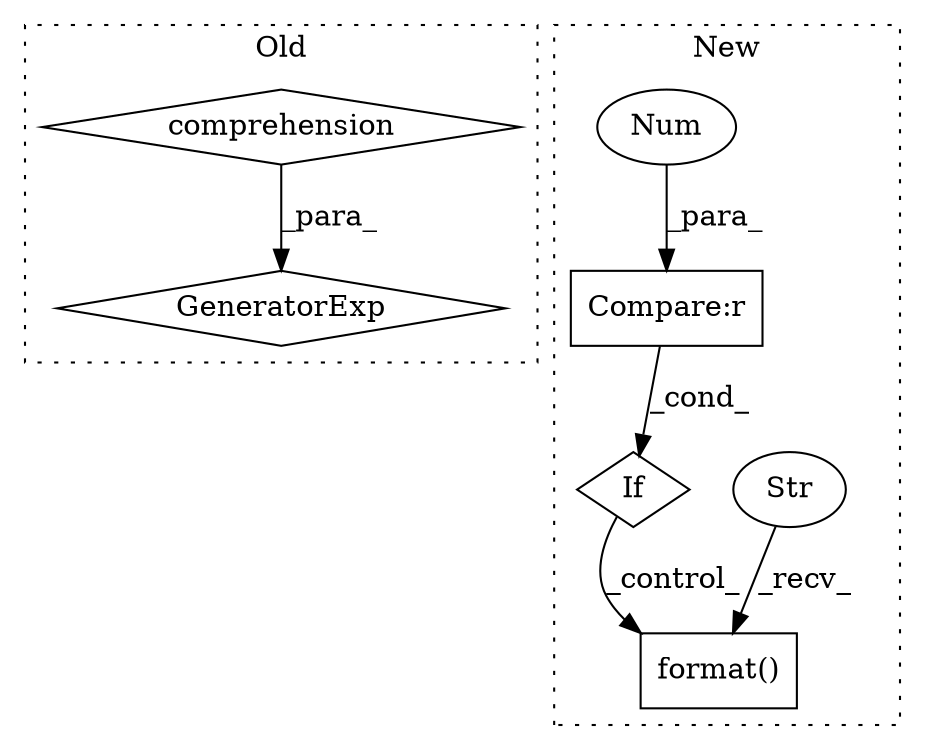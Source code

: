 digraph G {
subgraph cluster0 {
1 [label="GeneratorExp" a="55" s="6761" l="1" shape="diamond"];
4 [label="comprehension" a="45" s="6771" l="3" shape="diamond"];
label = "Old";
style="dotted";
}
subgraph cluster1 {
2 [label="format()" a="75" s="8342,8434" l="74,1" shape="box"];
3 [label="Str" a="66" s="8342" l="66" shape="ellipse"];
5 [label="If" a="96" s="8301" l="3" shape="diamond"];
6 [label="Compare:r" a="40" s="8304" l="22" shape="box"];
7 [label="Num" a="76" s="8325" l="1" shape="ellipse"];
label = "New";
style="dotted";
}
3 -> 2 [label="_recv_"];
4 -> 1 [label="_para_"];
5 -> 2 [label="_control_"];
6 -> 5 [label="_cond_"];
7 -> 6 [label="_para_"];
}